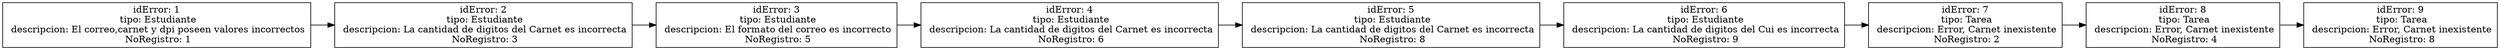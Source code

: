 digraph G{
 rankdir = LR; 
node [shape=box]; 
compound=true; 
"0x1d1b20"[label="idError: 1
 tipo: Estudiante
 descripcion: El correo,carnet y dpi poseen valores incorrectos
 NoRegistro: 1"];
"0x1d7570"[label="idError: 2
 tipo: Estudiante
 descripcion: La cantidad de digitos del Carnet es incorrecta
 NoRegistro: 3"];
"0x1d78a0"[label="idError: 3
 tipo: Estudiante
 descripcion: El formato del correo es incorrecto
 NoRegistro: 5"];
"0x1d77b0"[label="idError: 4
 tipo: Estudiante
 descripcion: La cantidad de digitos del Carnet es incorrecta
 NoRegistro: 6"];
"0x1d9b60"[label="idError: 5
 tipo: Estudiante
 descripcion: La cantidad de digitos del Carnet es incorrecta
 NoRegistro: 8"];
"0x1d9980"[label="idError: 6
 tipo: Estudiante
 descripcion: La cantidad de digitos del Cui es incorrecta
 NoRegistro: 9"];
"0x1d9e00"[label="idError: 7
 tipo: Tarea
 descripcion: Error, Carnet inexistente
 NoRegistro: 2"];
"0x1d9cb0"[label="idError: 8
 tipo: Tarea
 descripcion: Error, Carnet inexistente
 NoRegistro: 4"];
"0x1d9e30"[label="idError: 9
 tipo: Tarea
 descripcion: Error, Carnet inexistente
 NoRegistro: 8"];
"0x1d1b20" -> "0x1d7570";
"0x1d7570" -> "0x1d78a0";
"0x1d78a0" -> "0x1d77b0";
"0x1d77b0" -> "0x1d9b60";
"0x1d9b60" -> "0x1d9980";
"0x1d9980" -> "0x1d9e00";
"0x1d9e00" -> "0x1d9cb0";
"0x1d9cb0" -> "0x1d9e30";

}

